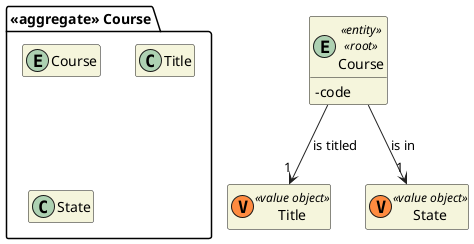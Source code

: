 @startuml DM-COURSE
'https://plantuml.com/class-diagram

skinparam classAttributeIconSize 0
hide empty attributes
hide empty methods
skinparam classBackgroundColor beige
skinparam ArrowColor #222222

package "<<aggregate>> Course" {
    entity Course

    class Title
    class State
}

entity Course <<entity>> <<root>> {
    - code
}

class Title <<(V,#FF8B40) value object>> {}
class State <<(V,#FF8B40) value object>> {}


Course --> "1" Title : is titled
Course --> "1" State : is in

@enduml
